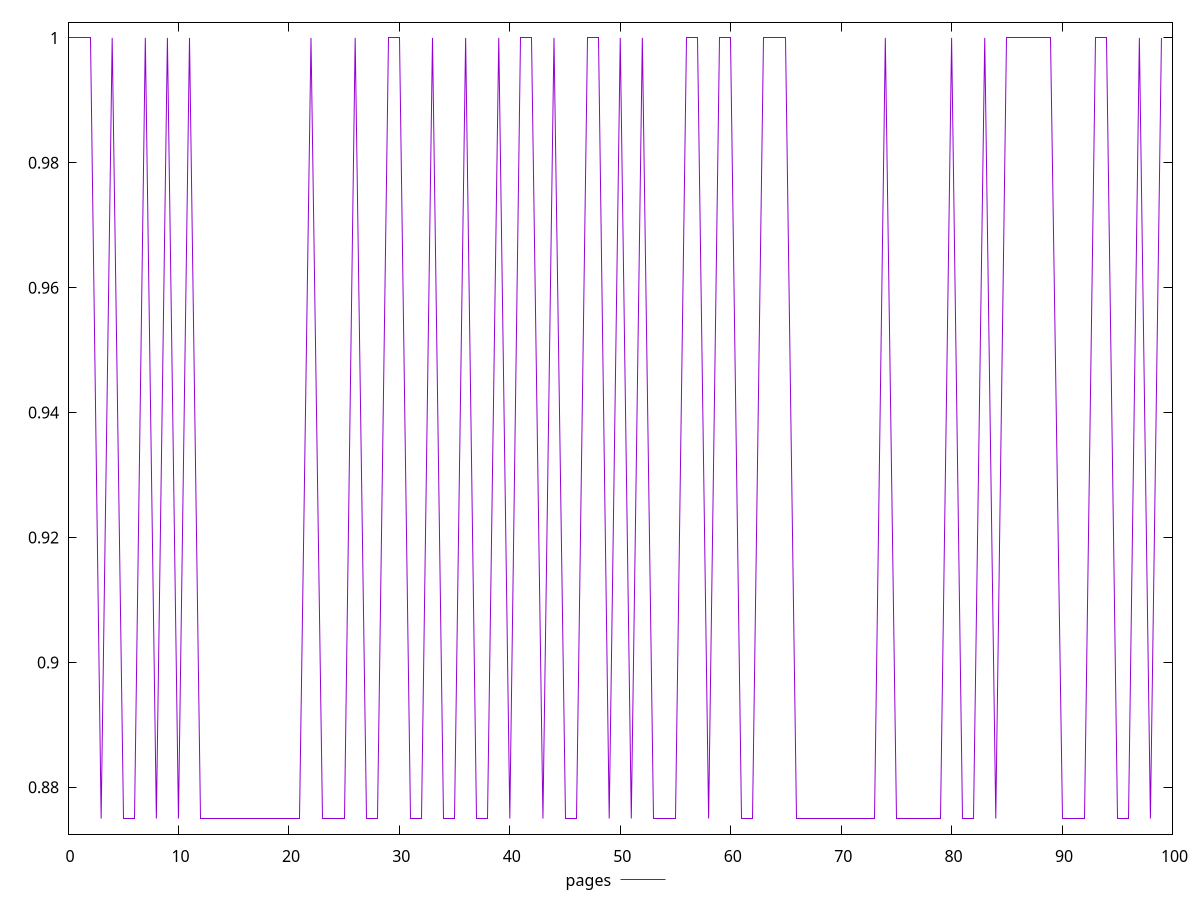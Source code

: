 $_pages <<EOF
1
1
1
0.875
1
0.875
0.875
1
0.875
1
0.875
1
0.875
0.875
0.875
0.875
0.875
0.875
0.875
0.875
0.875
0.875
1
0.875
0.875
0.875
1
0.875
0.875
1
1
0.875
0.875
1
0.875
0.875
1
0.875
0.875
1
0.875
1
1
0.875
1
0.875
0.875
1
1
0.875
1
0.875
1
0.875
0.875
0.875
1
1
0.875
1
1
0.875
0.875
1
1
1
0.875
0.875
0.875
0.875
0.875
0.875
0.875
0.875
1
0.875
0.875
0.875
0.875
0.875
1
0.875
0.875
1
0.875
1
1
1
1
1
0.875
0.875
0.875
1
1
0.875
0.875
1
0.875
1
EOF
set key outside below
set terminal pngcairo
set output "report_00006_2020-11-02T20-21-41.718Z/unminified-javascript/pages//score.png"
set yrange [0.8725:1.0025]
plot $_pages title "pages" with line ,